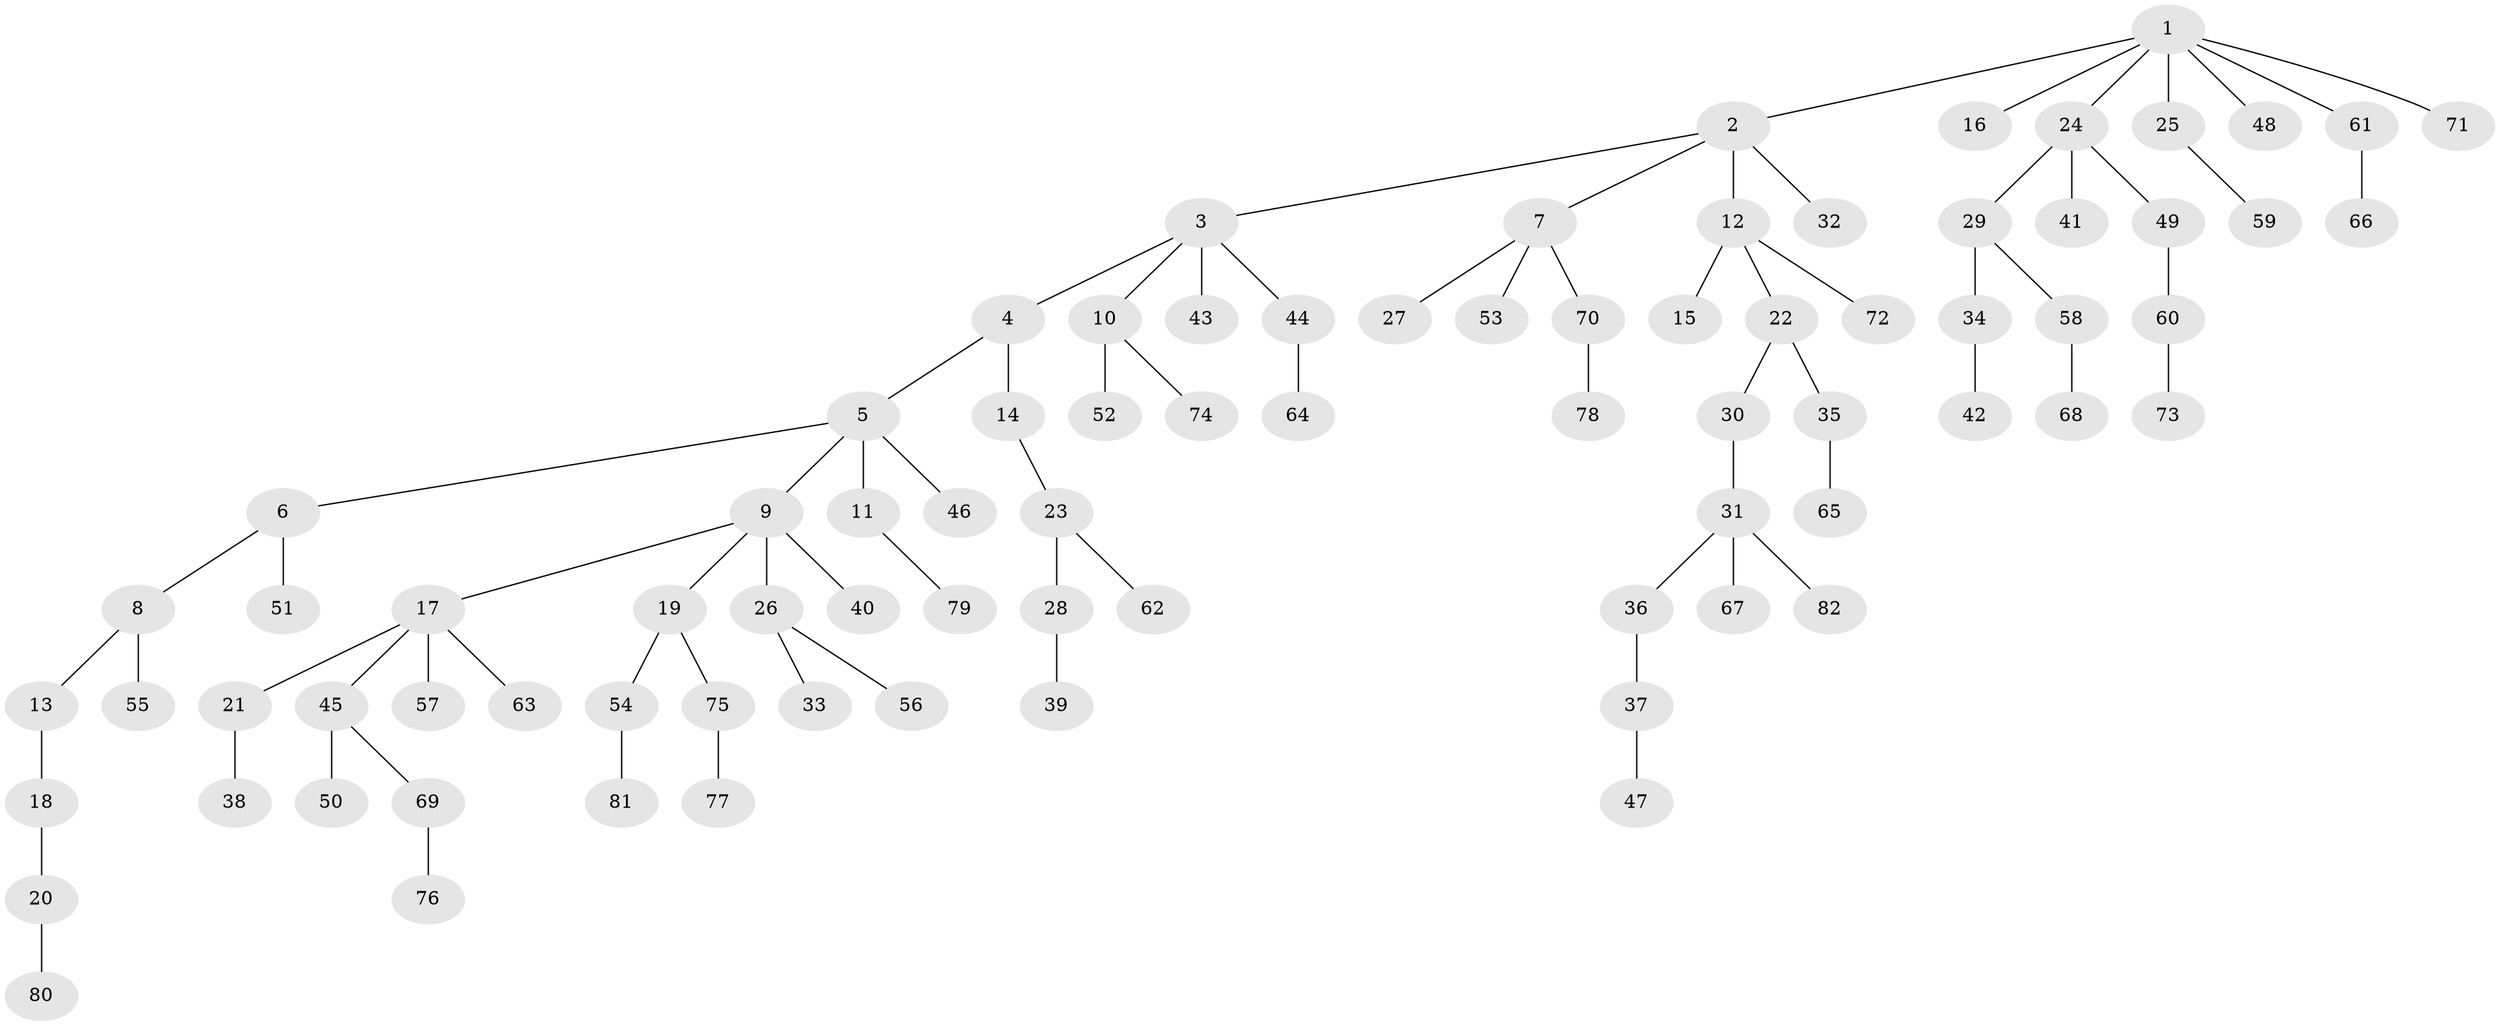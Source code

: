 // coarse degree distribution, {7: 0.038461538461538464, 4: 0.038461538461538464, 3: 0.1346153846153846, 5: 0.019230769230769232, 2: 0.17307692307692307, 6: 0.019230769230769232, 1: 0.5769230769230769}
// Generated by graph-tools (version 1.1) at 2025/42/03/06/25 10:42:02]
// undirected, 82 vertices, 81 edges
graph export_dot {
graph [start="1"]
  node [color=gray90,style=filled];
  1;
  2;
  3;
  4;
  5;
  6;
  7;
  8;
  9;
  10;
  11;
  12;
  13;
  14;
  15;
  16;
  17;
  18;
  19;
  20;
  21;
  22;
  23;
  24;
  25;
  26;
  27;
  28;
  29;
  30;
  31;
  32;
  33;
  34;
  35;
  36;
  37;
  38;
  39;
  40;
  41;
  42;
  43;
  44;
  45;
  46;
  47;
  48;
  49;
  50;
  51;
  52;
  53;
  54;
  55;
  56;
  57;
  58;
  59;
  60;
  61;
  62;
  63;
  64;
  65;
  66;
  67;
  68;
  69;
  70;
  71;
  72;
  73;
  74;
  75;
  76;
  77;
  78;
  79;
  80;
  81;
  82;
  1 -- 2;
  1 -- 16;
  1 -- 24;
  1 -- 25;
  1 -- 48;
  1 -- 61;
  1 -- 71;
  2 -- 3;
  2 -- 7;
  2 -- 12;
  2 -- 32;
  3 -- 4;
  3 -- 10;
  3 -- 43;
  3 -- 44;
  4 -- 5;
  4 -- 14;
  5 -- 6;
  5 -- 9;
  5 -- 11;
  5 -- 46;
  6 -- 8;
  6 -- 51;
  7 -- 27;
  7 -- 53;
  7 -- 70;
  8 -- 13;
  8 -- 55;
  9 -- 17;
  9 -- 19;
  9 -- 26;
  9 -- 40;
  10 -- 52;
  10 -- 74;
  11 -- 79;
  12 -- 15;
  12 -- 22;
  12 -- 72;
  13 -- 18;
  14 -- 23;
  17 -- 21;
  17 -- 45;
  17 -- 57;
  17 -- 63;
  18 -- 20;
  19 -- 54;
  19 -- 75;
  20 -- 80;
  21 -- 38;
  22 -- 30;
  22 -- 35;
  23 -- 28;
  23 -- 62;
  24 -- 29;
  24 -- 41;
  24 -- 49;
  25 -- 59;
  26 -- 33;
  26 -- 56;
  28 -- 39;
  29 -- 34;
  29 -- 58;
  30 -- 31;
  31 -- 36;
  31 -- 67;
  31 -- 82;
  34 -- 42;
  35 -- 65;
  36 -- 37;
  37 -- 47;
  44 -- 64;
  45 -- 50;
  45 -- 69;
  49 -- 60;
  54 -- 81;
  58 -- 68;
  60 -- 73;
  61 -- 66;
  69 -- 76;
  70 -- 78;
  75 -- 77;
}
